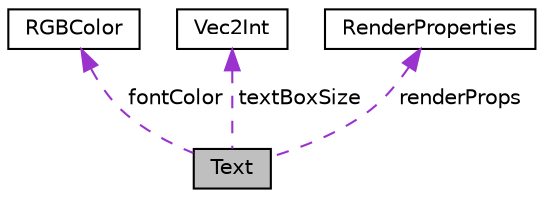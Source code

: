 digraph "Text"
{
 // LATEX_PDF_SIZE
  edge [fontname="Helvetica",fontsize="10",labelfontname="Helvetica",labelfontsize="10"];
  node [fontname="Helvetica",fontsize="10",shape=record];
  Node1 [label="Text",height=0.2,width=0.4,color="black", fillcolor="grey75", style="filled", fontcolor="black",tooltip=" "];
  Node2 -> Node1 [dir="back",color="darkorchid3",fontsize="10",style="dashed",label=" fontColor" ,fontname="Helvetica"];
  Node2 [label="RGBColor",height=0.2,width=0.4,color="black", fillcolor="white", style="filled",URL="$struct_r_g_b_color.html",tooltip=" "];
  Node3 -> Node1 [dir="back",color="darkorchid3",fontsize="10",style="dashed",label=" textBoxSize" ,fontname="Helvetica"];
  Node3 [label="Vec2Int",height=0.2,width=0.4,color="black", fillcolor="white", style="filled",URL="$struct_vec2_int.html",tooltip=" "];
  Node4 -> Node1 [dir="back",color="darkorchid3",fontsize="10",style="dashed",label=" renderProps" ,fontname="Helvetica"];
  Node4 [label="RenderProperties",height=0.2,width=0.4,color="black", fillcolor="white", style="filled",URL="$struct_render_properties.html",tooltip=" "];
}
